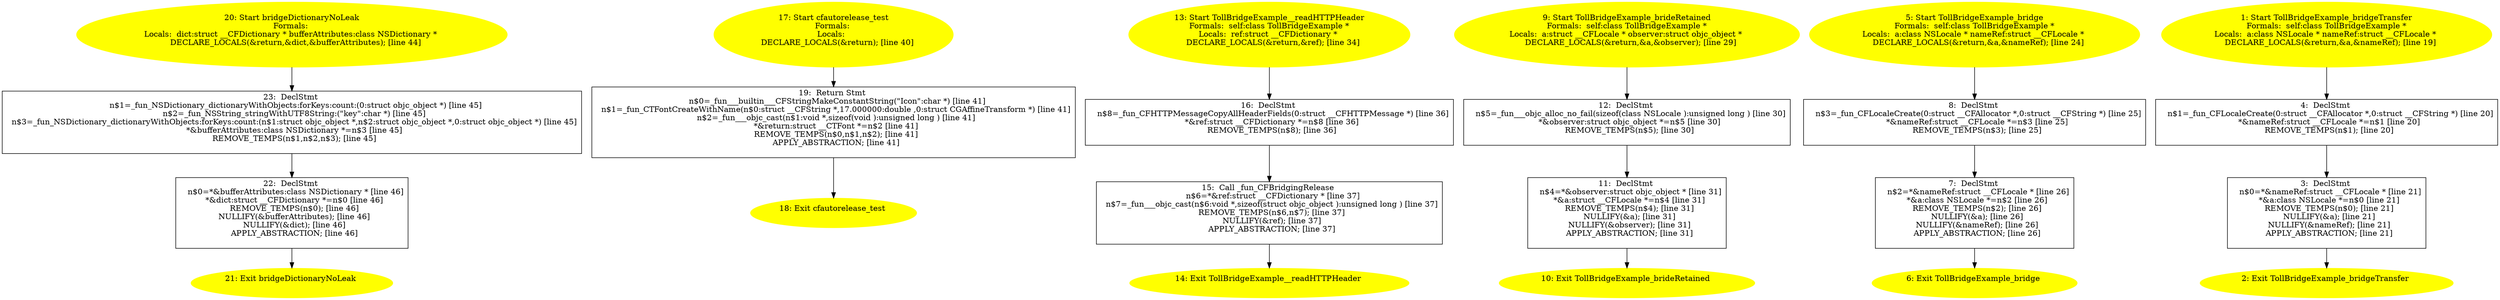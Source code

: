 digraph iCFG {
23 [label="23:  DeclStmt \n   n$1=_fun_NSDictionary_dictionaryWithObjects:forKeys:count:(0:struct objc_object *) [line 45]\n  n$2=_fun_NSString_stringWithUTF8String:(\"key\":char *) [line 45]\n  n$3=_fun_NSDictionary_dictionaryWithObjects:forKeys:count:(n$1:struct objc_object *,n$2:struct objc_object *,0:struct objc_object *) [line 45]\n  *&bufferAttributes:class NSDictionary *=n$3 [line 45]\n  REMOVE_TEMPS(n$1,n$2,n$3); [line 45]\n " shape="box"]
	

	 23 -> 22 ;
22 [label="22:  DeclStmt \n   n$0=*&bufferAttributes:class NSDictionary * [line 46]\n  *&dict:struct __CFDictionary *=n$0 [line 46]\n  REMOVE_TEMPS(n$0); [line 46]\n  NULLIFY(&bufferAttributes); [line 46]\n  NULLIFY(&dict); [line 46]\n  APPLY_ABSTRACTION; [line 46]\n " shape="box"]
	

	 22 -> 21 ;
21 [label="21: Exit bridgeDictionaryNoLeak \n  " color=yellow style=filled]
	

20 [label="20: Start bridgeDictionaryNoLeak\nFormals: \nLocals:  dict:struct __CFDictionary * bufferAttributes:class NSDictionary * \n   DECLARE_LOCALS(&return,&dict,&bufferAttributes); [line 44]\n " color=yellow style=filled]
	

	 20 -> 23 ;
19 [label="19:  Return Stmt \n   n$0=_fun___builtin___CFStringMakeConstantString(\"Icon\":char *) [line 41]\n  n$1=_fun_CTFontCreateWithName(n$0:struct __CFString *,17.000000:double ,0:struct CGAffineTransform *) [line 41]\n  n$2=_fun___objc_cast(n$1:void *,sizeof(void ):unsigned long ) [line 41]\n  *&return:struct __CTFont *=n$2 [line 41]\n  REMOVE_TEMPS(n$0,n$1,n$2); [line 41]\n  APPLY_ABSTRACTION; [line 41]\n " shape="box"]
	

	 19 -> 18 ;
18 [label="18: Exit cfautorelease_test \n  " color=yellow style=filled]
	

17 [label="17: Start cfautorelease_test\nFormals: \nLocals:  \n   DECLARE_LOCALS(&return); [line 40]\n " color=yellow style=filled]
	

	 17 -> 19 ;
16 [label="16:  DeclStmt \n   n$8=_fun_CFHTTPMessageCopyAllHeaderFields(0:struct __CFHTTPMessage *) [line 36]\n  *&ref:struct __CFDictionary *=n$8 [line 36]\n  REMOVE_TEMPS(n$8); [line 36]\n " shape="box"]
	

	 16 -> 15 ;
15 [label="15:  Call _fun_CFBridgingRelease \n   n$6=*&ref:struct __CFDictionary * [line 37]\n  n$7=_fun___objc_cast(n$6:void *,sizeof(struct objc_object ):unsigned long ) [line 37]\n  REMOVE_TEMPS(n$6,n$7); [line 37]\n  NULLIFY(&ref); [line 37]\n  APPLY_ABSTRACTION; [line 37]\n " shape="box"]
	

	 15 -> 14 ;
14 [label="14: Exit TollBridgeExample__readHTTPHeader \n  " color=yellow style=filled]
	

13 [label="13: Start TollBridgeExample__readHTTPHeader\nFormals:  self:class TollBridgeExample *\nLocals:  ref:struct __CFDictionary * \n   DECLARE_LOCALS(&return,&ref); [line 34]\n " color=yellow style=filled]
	

	 13 -> 16 ;
12 [label="12:  DeclStmt \n   n$5=_fun___objc_alloc_no_fail(sizeof(class NSLocale ):unsigned long ) [line 30]\n  *&observer:struct objc_object *=n$5 [line 30]\n  REMOVE_TEMPS(n$5); [line 30]\n " shape="box"]
	

	 12 -> 11 ;
11 [label="11:  DeclStmt \n   n$4=*&observer:struct objc_object * [line 31]\n  *&a:struct __CFLocale *=n$4 [line 31]\n  REMOVE_TEMPS(n$4); [line 31]\n  NULLIFY(&a); [line 31]\n  NULLIFY(&observer); [line 31]\n  APPLY_ABSTRACTION; [line 31]\n " shape="box"]
	

	 11 -> 10 ;
10 [label="10: Exit TollBridgeExample_brideRetained \n  " color=yellow style=filled]
	

9 [label="9: Start TollBridgeExample_brideRetained\nFormals:  self:class TollBridgeExample *\nLocals:  a:struct __CFLocale * observer:struct objc_object * \n   DECLARE_LOCALS(&return,&a,&observer); [line 29]\n " color=yellow style=filled]
	

	 9 -> 12 ;
8 [label="8:  DeclStmt \n   n$3=_fun_CFLocaleCreate(0:struct __CFAllocator *,0:struct __CFString *) [line 25]\n  *&nameRef:struct __CFLocale *=n$3 [line 25]\n  REMOVE_TEMPS(n$3); [line 25]\n " shape="box"]
	

	 8 -> 7 ;
7 [label="7:  DeclStmt \n   n$2=*&nameRef:struct __CFLocale * [line 26]\n  *&a:class NSLocale *=n$2 [line 26]\n  REMOVE_TEMPS(n$2); [line 26]\n  NULLIFY(&a); [line 26]\n  NULLIFY(&nameRef); [line 26]\n  APPLY_ABSTRACTION; [line 26]\n " shape="box"]
	

	 7 -> 6 ;
6 [label="6: Exit TollBridgeExample_bridge \n  " color=yellow style=filled]
	

5 [label="5: Start TollBridgeExample_bridge\nFormals:  self:class TollBridgeExample *\nLocals:  a:class NSLocale * nameRef:struct __CFLocale * \n   DECLARE_LOCALS(&return,&a,&nameRef); [line 24]\n " color=yellow style=filled]
	

	 5 -> 8 ;
4 [label="4:  DeclStmt \n   n$1=_fun_CFLocaleCreate(0:struct __CFAllocator *,0:struct __CFString *) [line 20]\n  *&nameRef:struct __CFLocale *=n$1 [line 20]\n  REMOVE_TEMPS(n$1); [line 20]\n " shape="box"]
	

	 4 -> 3 ;
3 [label="3:  DeclStmt \n   n$0=*&nameRef:struct __CFLocale * [line 21]\n  *&a:class NSLocale *=n$0 [line 21]\n  REMOVE_TEMPS(n$0); [line 21]\n  NULLIFY(&a); [line 21]\n  NULLIFY(&nameRef); [line 21]\n  APPLY_ABSTRACTION; [line 21]\n " shape="box"]
	

	 3 -> 2 ;
2 [label="2: Exit TollBridgeExample_bridgeTransfer \n  " color=yellow style=filled]
	

1 [label="1: Start TollBridgeExample_bridgeTransfer\nFormals:  self:class TollBridgeExample *\nLocals:  a:class NSLocale * nameRef:struct __CFLocale * \n   DECLARE_LOCALS(&return,&a,&nameRef); [line 19]\n " color=yellow style=filled]
	

	 1 -> 4 ;
}

